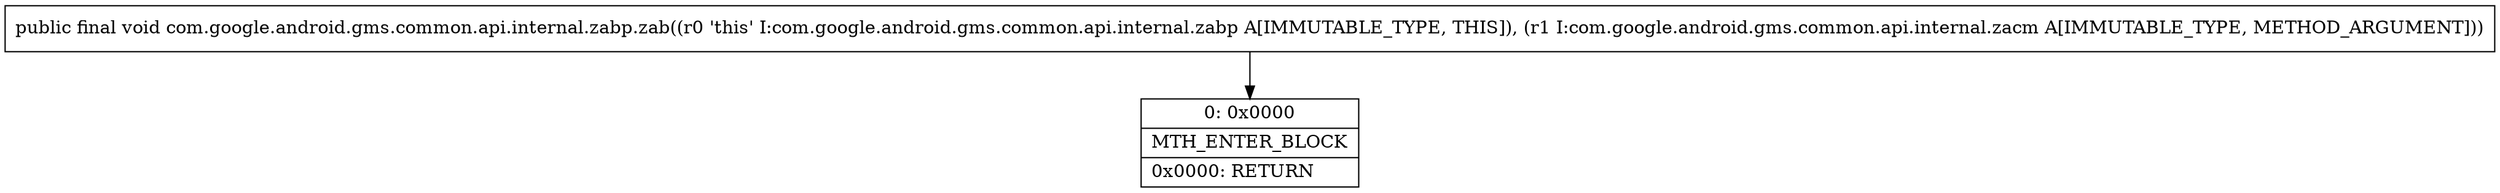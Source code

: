 digraph "CFG forcom.google.android.gms.common.api.internal.zabp.zab(Lcom\/google\/android\/gms\/common\/api\/internal\/zacm;)V" {
Node_0 [shape=record,label="{0\:\ 0x0000|MTH_ENTER_BLOCK\l|0x0000: RETURN   \l}"];
MethodNode[shape=record,label="{public final void com.google.android.gms.common.api.internal.zabp.zab((r0 'this' I:com.google.android.gms.common.api.internal.zabp A[IMMUTABLE_TYPE, THIS]), (r1 I:com.google.android.gms.common.api.internal.zacm A[IMMUTABLE_TYPE, METHOD_ARGUMENT])) }"];
MethodNode -> Node_0;
}

